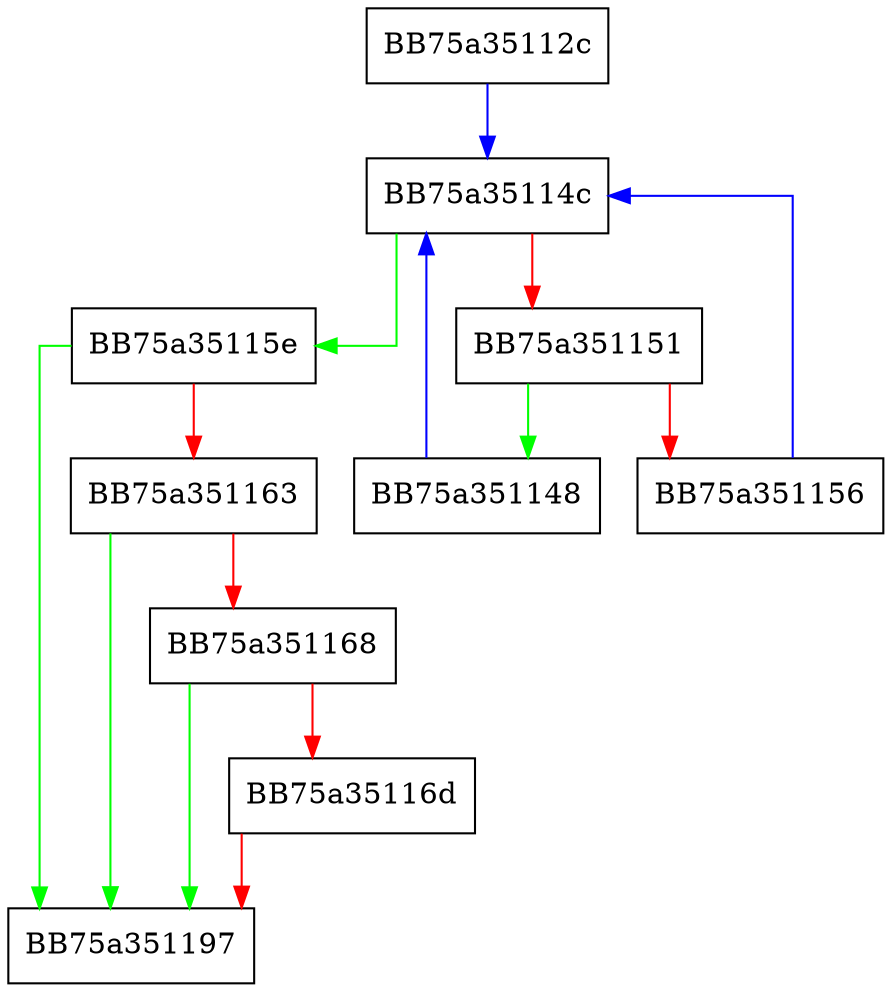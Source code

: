 digraph eraseObjectForIndex {
  node [shape="box"];
  graph [splines=ortho];
  BB75a35112c -> BB75a35114c [color="blue"];
  BB75a351148 -> BB75a35114c [color="blue"];
  BB75a35114c -> BB75a35115e [color="green"];
  BB75a35114c -> BB75a351151 [color="red"];
  BB75a351151 -> BB75a351148 [color="green"];
  BB75a351151 -> BB75a351156 [color="red"];
  BB75a351156 -> BB75a35114c [color="blue"];
  BB75a35115e -> BB75a351197 [color="green"];
  BB75a35115e -> BB75a351163 [color="red"];
  BB75a351163 -> BB75a351197 [color="green"];
  BB75a351163 -> BB75a351168 [color="red"];
  BB75a351168 -> BB75a351197 [color="green"];
  BB75a351168 -> BB75a35116d [color="red"];
  BB75a35116d -> BB75a351197 [color="red"];
}